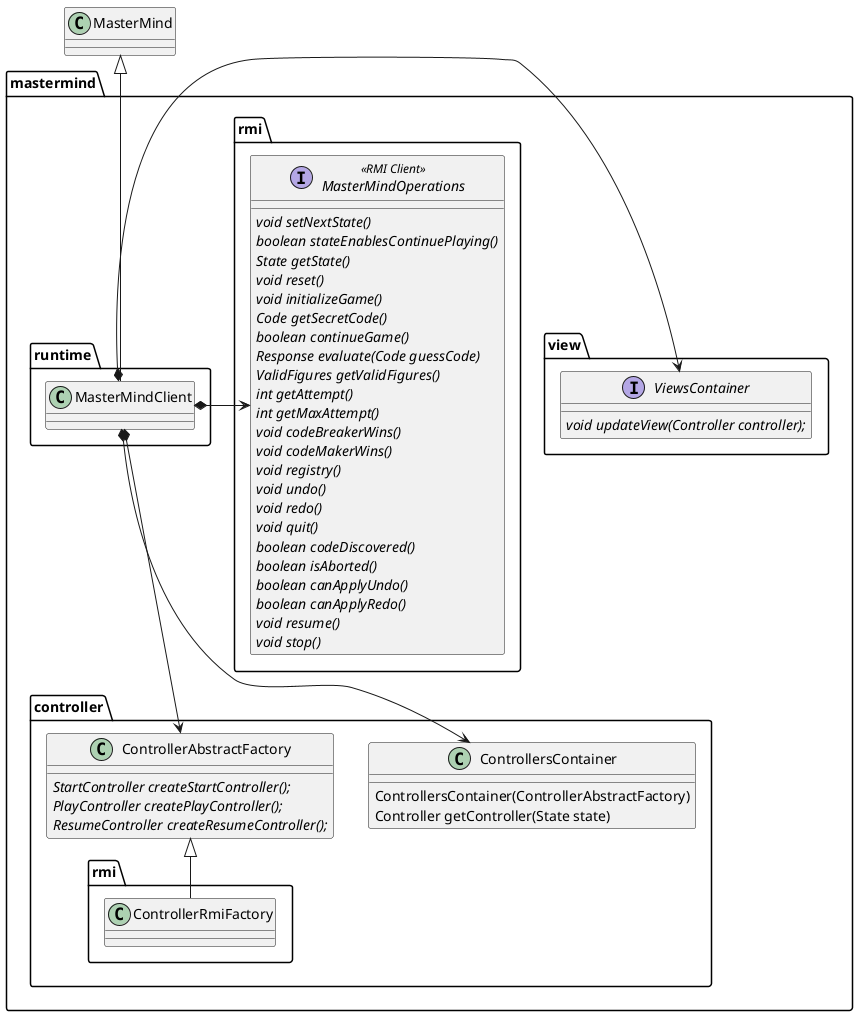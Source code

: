 @startuml

package mastermind.view {
   interface ViewsContainer {
      {abstract}void updateView(Controller controller);
   }
}

package mastermind.controller {
   class ControllersContainer {
      ControllersContainer(ControllerAbstractFactory)
      Controller getController(State state)
   }

   class ControllerAbstractFactory {
      {abstract}StartController createStartController();
      {abstract}PlayController createPlayController();
      {abstract}ResumeController createResumeController();
   }

   package rmi {
      class ControllerRmiFactory
   }

   ControllerAbstractFactory <|-- ControllerRmiFactory
}

package mastermind.rmi {
   interface MasterMindOperations <<RMI Client>> {
       {abstract}void setNextState()
       {abstract}boolean stateEnablesContinuePlaying()
       {abstract}State getState()
       {abstract}void reset()
       {abstract}void initializeGame()
       {abstract}Code getSecretCode()
       {abstract}boolean continueGame()
       {abstract}Response evaluate(Code guessCode)
       {abstract}ValidFigures getValidFigures()
       {abstract}int getAttempt()
       {abstract}int getMaxAttempt()
       {abstract}void codeBreakerWins()
       {abstract}void codeMakerWins()
       {abstract}void registry()
       {abstract}void undo()
       {abstract}void redo()
       {abstract}void quit()
       {abstract}boolean codeDiscovered()
       {abstract}boolean isAborted()
       {abstract}boolean canApplyUndo()
       {abstract}boolean canApplyRedo()
       {abstract}void resume()
       {abstract}void stop()
   }
}

package mastermind.runtime {
   MasterMindClient *-left-> MasterMindOperations
}

MasterMind <|-down- MasterMindClient

MasterMindClient *-right-> ViewsContainer
MasterMindClient *-down-> ControllersContainer
MasterMindClient *-down-> ControllerAbstractFactory

@enduml


